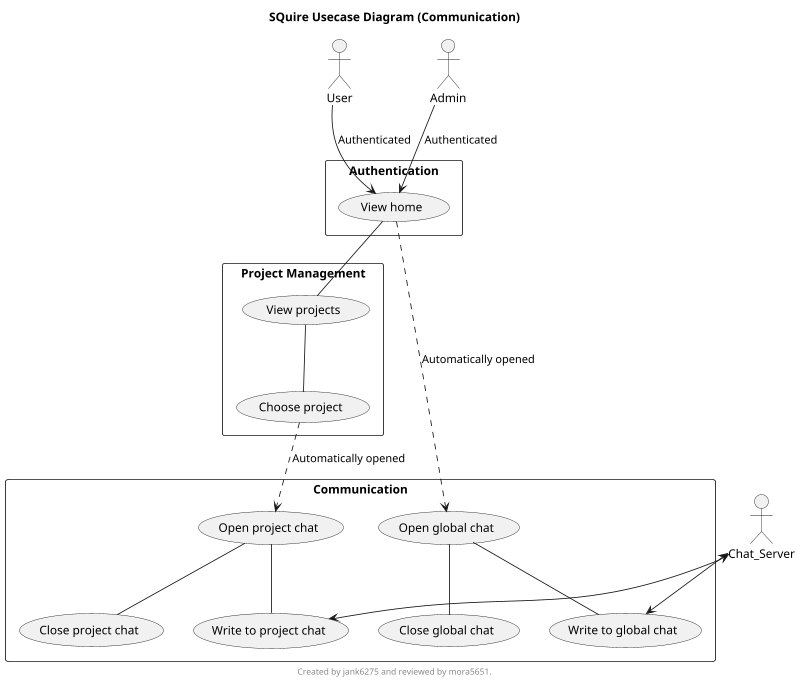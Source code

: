 @startuml
scale 800 width
title SQuire Usecase Diagram (Communication)
footer 
Created by jank6275 and reviewed by mora5651.
endfooter

actor User
actor Admin
actor Chat_Server

rectangle "Authentication" {
    User --> (View home) : Authenticated
    Admin --> (View home) : Authenticated
}

rectangle "Project Management" {
    (View home) -- (View projects)
    (View projects) -- (Choose project)
}

rectangle "Communication" {
    (Choose project) ..> (Open project chat) : Automatically opened
        (Open project chat) -- (Write to project chat)
        (Open project chat) -- (Close project chat)
    (View home) ..> (Open global chat) : Automatically opened
        (Open global chat) -- (Write to global chat)
        (Open global chat) -- (Close global chat)
}

Chat_Server <--> (Write to global chat)
Chat_Server <--> (Write to project chat)
@enduml